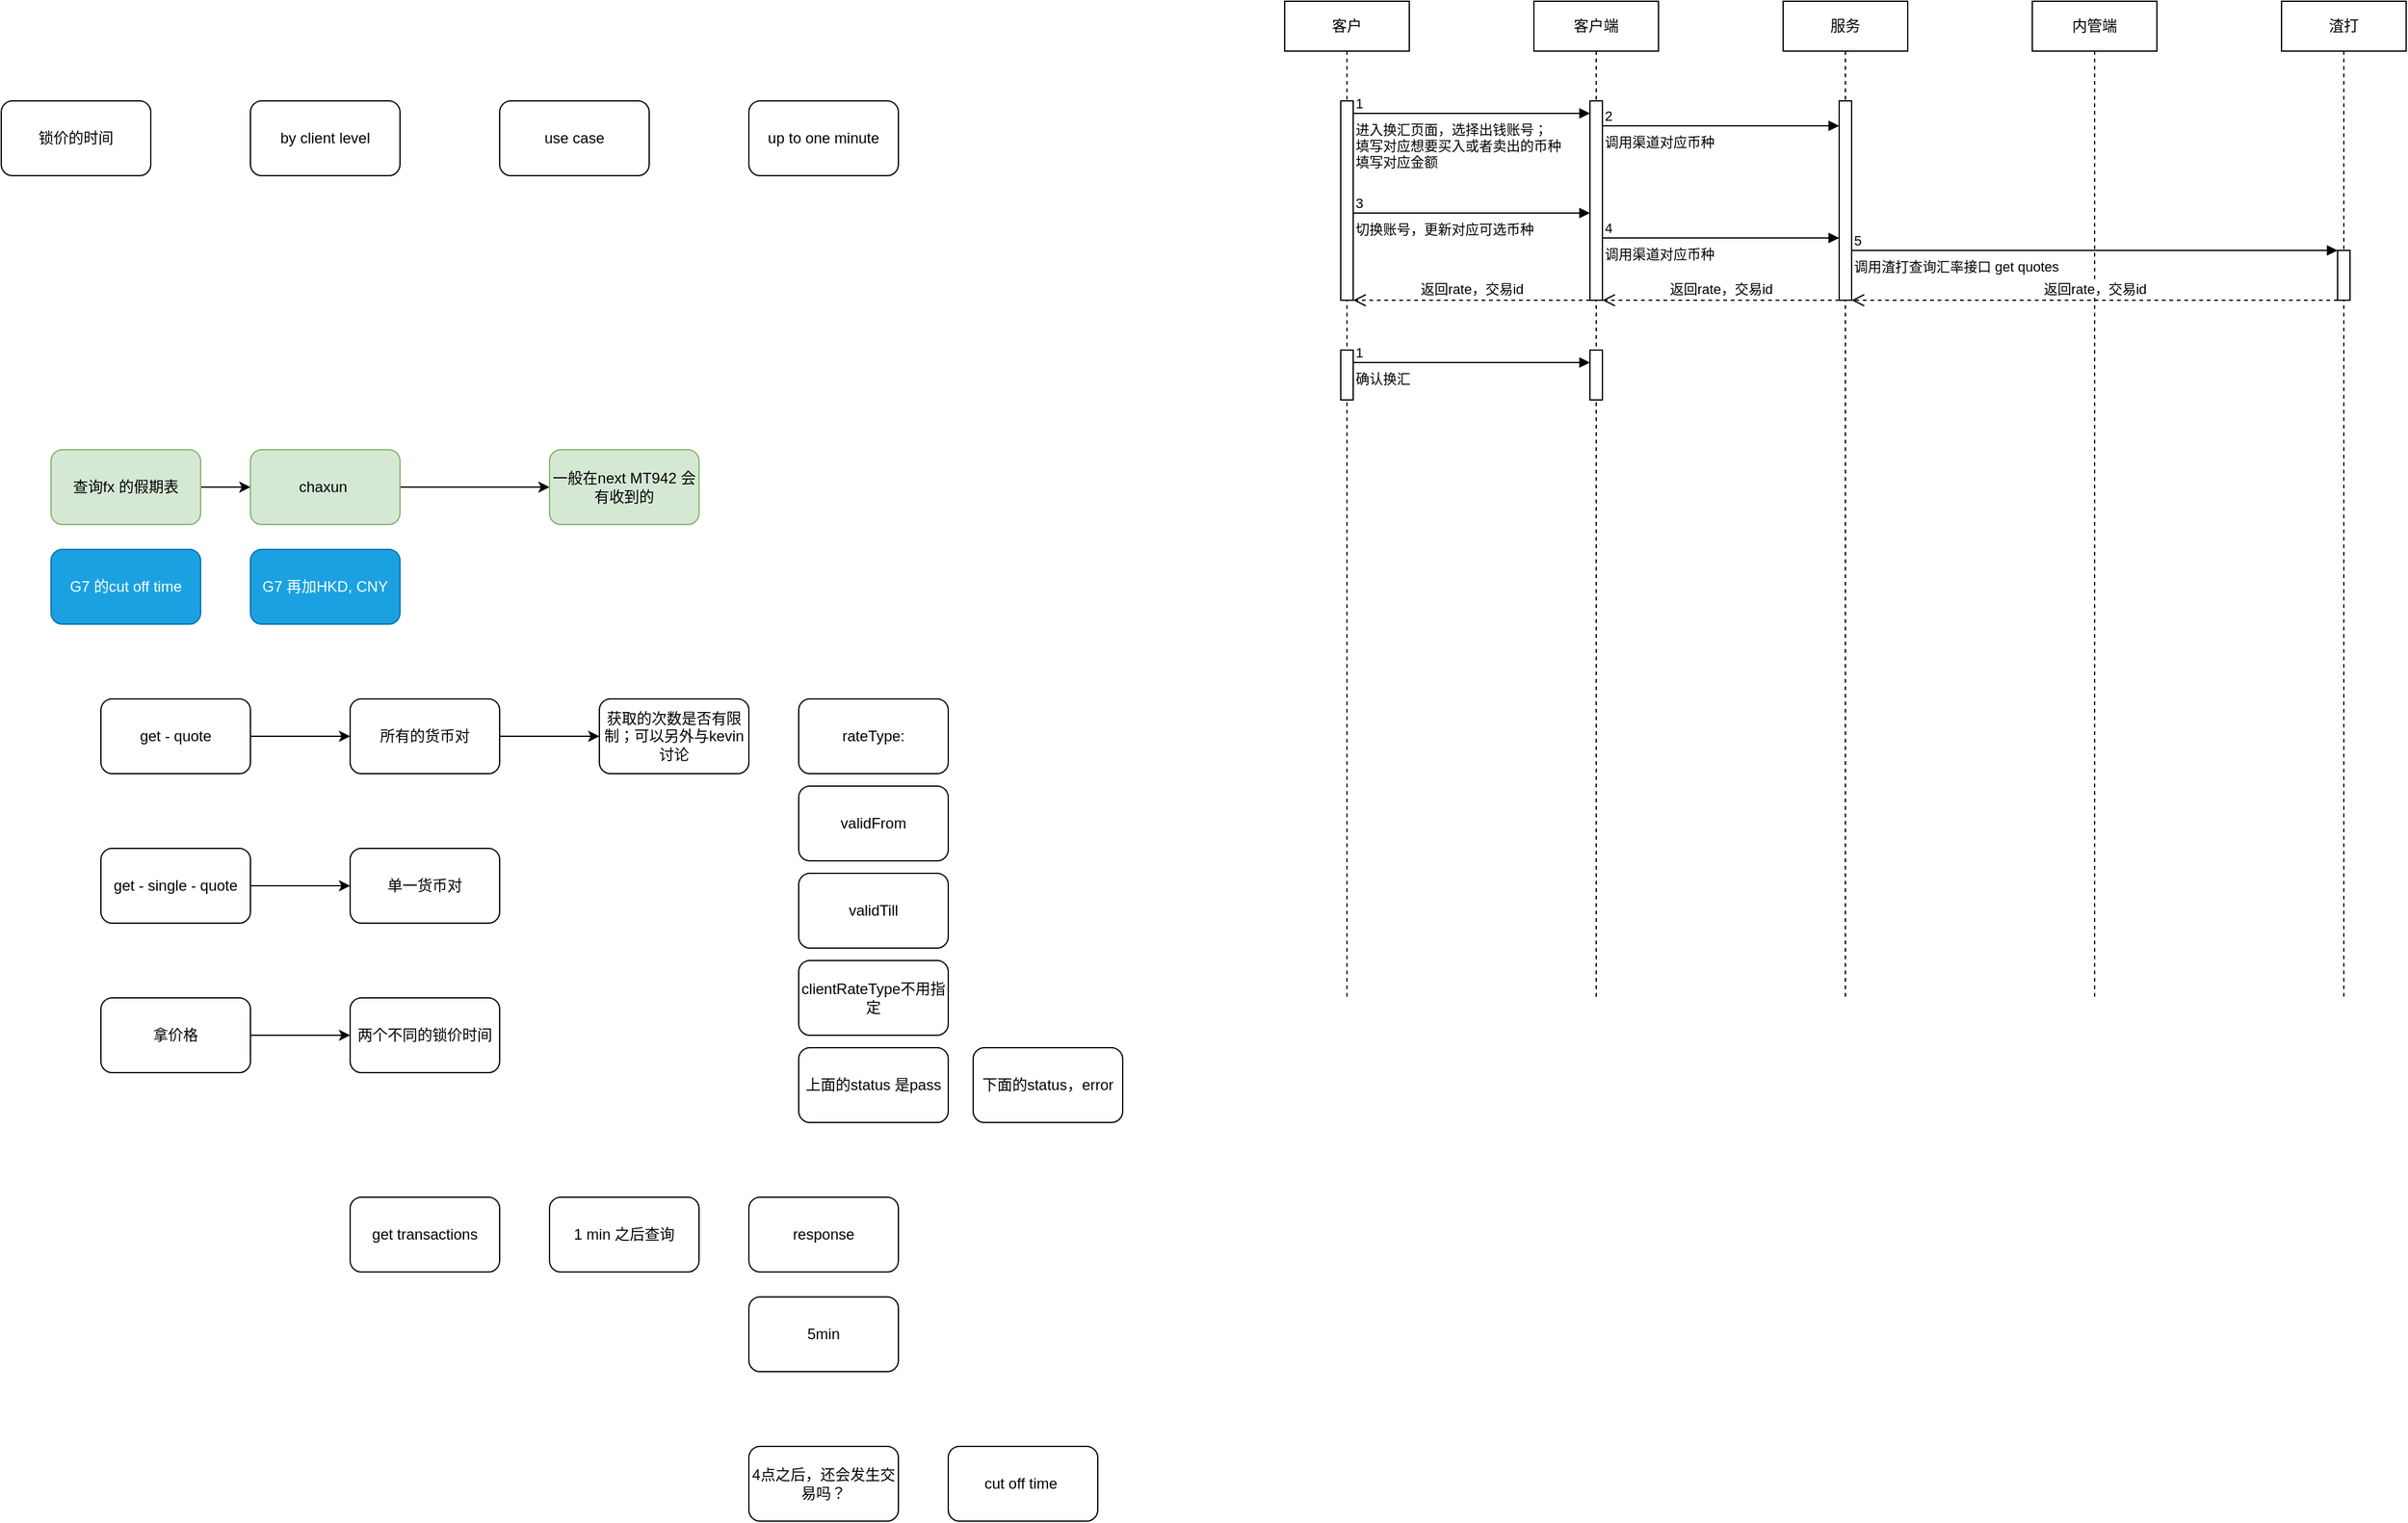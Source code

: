 <mxfile version="21.7.2" type="github">
  <diagram name="第 1 页" id="T3U8ABsXLm7v_3UPz6AF">
    <mxGraphModel dx="936" dy="466" grid="1" gridSize="10" guides="1" tooltips="1" connect="1" arrows="1" fold="1" page="1" pageScale="1" pageWidth="827" pageHeight="1169" math="0" shadow="0">
      <root>
        <mxCell id="0" />
        <mxCell id="1" parent="0" />
        <mxCell id="0ae08IHwfbM9A49X0Js1-1" value="锁价的时间" style="rounded=1;whiteSpace=wrap;html=1;" parent="1" vertex="1">
          <mxGeometry y="120" width="120" height="60" as="geometry" />
        </mxCell>
        <mxCell id="0ae08IHwfbM9A49X0Js1-2" value="by client level" style="rounded=1;whiteSpace=wrap;html=1;" parent="1" vertex="1">
          <mxGeometry x="200" y="120" width="120" height="60" as="geometry" />
        </mxCell>
        <mxCell id="0ae08IHwfbM9A49X0Js1-3" value="use case" style="rounded=1;whiteSpace=wrap;html=1;" parent="1" vertex="1">
          <mxGeometry x="400" y="120" width="120" height="60" as="geometry" />
        </mxCell>
        <mxCell id="0ae08IHwfbM9A49X0Js1-4" value="up to one minute" style="rounded=1;whiteSpace=wrap;html=1;" parent="1" vertex="1">
          <mxGeometry x="600" y="120" width="120" height="60" as="geometry" />
        </mxCell>
        <mxCell id="0ae08IHwfbM9A49X0Js1-38" value="" style="edgeStyle=orthogonalEdgeStyle;rounded=1;orthogonalLoop=1;jettySize=auto;html=1;" parent="1" source="0ae08IHwfbM9A49X0Js1-5" target="0ae08IHwfbM9A49X0Js1-37" edge="1">
          <mxGeometry relative="1" as="geometry" />
        </mxCell>
        <mxCell id="0ae08IHwfbM9A49X0Js1-5" value="查询fx 的假期表" style="rounded=1;whiteSpace=wrap;html=1;fillColor=#d5e8d4;strokeColor=#82b366;" parent="1" vertex="1">
          <mxGeometry x="40" y="400" width="120" height="60" as="geometry" />
        </mxCell>
        <mxCell id="0ae08IHwfbM9A49X0Js1-8" value="" style="edgeStyle=orthogonalEdgeStyle;rounded=1;orthogonalLoop=1;jettySize=auto;html=1;" parent="1" source="0ae08IHwfbM9A49X0Js1-6" target="0ae08IHwfbM9A49X0Js1-7" edge="1">
          <mxGeometry relative="1" as="geometry" />
        </mxCell>
        <mxCell id="0ae08IHwfbM9A49X0Js1-6" value="get - quote" style="rounded=1;whiteSpace=wrap;html=1;" parent="1" vertex="1">
          <mxGeometry x="80" y="600" width="120" height="60" as="geometry" />
        </mxCell>
        <mxCell id="0ae08IHwfbM9A49X0Js1-19" value="" style="edgeStyle=orthogonalEdgeStyle;rounded=1;orthogonalLoop=1;jettySize=auto;html=1;" parent="1" source="0ae08IHwfbM9A49X0Js1-7" target="0ae08IHwfbM9A49X0Js1-16" edge="1">
          <mxGeometry relative="1" as="geometry" />
        </mxCell>
        <mxCell id="0ae08IHwfbM9A49X0Js1-7" value="所有的货币对" style="rounded=1;whiteSpace=wrap;html=1;" parent="1" vertex="1">
          <mxGeometry x="280" y="600" width="120" height="60" as="geometry" />
        </mxCell>
        <mxCell id="0ae08IHwfbM9A49X0Js1-9" value="" style="edgeStyle=orthogonalEdgeStyle;rounded=1;orthogonalLoop=1;jettySize=auto;html=1;" parent="1" source="0ae08IHwfbM9A49X0Js1-10" target="0ae08IHwfbM9A49X0Js1-11" edge="1">
          <mxGeometry relative="1" as="geometry" />
        </mxCell>
        <mxCell id="0ae08IHwfbM9A49X0Js1-10" value="get - single - quote" style="rounded=1;whiteSpace=wrap;html=1;" parent="1" vertex="1">
          <mxGeometry x="80" y="720" width="120" height="60" as="geometry" />
        </mxCell>
        <mxCell id="0ae08IHwfbM9A49X0Js1-11" value="单一货币对" style="rounded=1;whiteSpace=wrap;html=1;" parent="1" vertex="1">
          <mxGeometry x="280" y="720" width="120" height="60" as="geometry" />
        </mxCell>
        <mxCell id="0ae08IHwfbM9A49X0Js1-12" value="" style="edgeStyle=orthogonalEdgeStyle;rounded=1;orthogonalLoop=1;jettySize=auto;html=1;" parent="1" source="0ae08IHwfbM9A49X0Js1-13" target="0ae08IHwfbM9A49X0Js1-14" edge="1">
          <mxGeometry relative="1" as="geometry" />
        </mxCell>
        <mxCell id="0ae08IHwfbM9A49X0Js1-13" value="拿价格" style="rounded=1;whiteSpace=wrap;html=1;" parent="1" vertex="1">
          <mxGeometry x="80" y="840" width="120" height="60" as="geometry" />
        </mxCell>
        <mxCell id="0ae08IHwfbM9A49X0Js1-14" value="两个不同的锁价时间" style="rounded=1;whiteSpace=wrap;html=1;" parent="1" vertex="1">
          <mxGeometry x="280" y="840" width="120" height="60" as="geometry" />
        </mxCell>
        <mxCell id="0ae08IHwfbM9A49X0Js1-16" value="获取的次数是否有限制；可以另外与kevin 讨论" style="rounded=1;whiteSpace=wrap;html=1;" parent="1" vertex="1">
          <mxGeometry x="480" y="600" width="120" height="60" as="geometry" />
        </mxCell>
        <mxCell id="0ae08IHwfbM9A49X0Js1-20" value="rateType:" style="rounded=1;whiteSpace=wrap;html=1;" parent="1" vertex="1">
          <mxGeometry x="640" y="600" width="120" height="60" as="geometry" />
        </mxCell>
        <mxCell id="0ae08IHwfbM9A49X0Js1-21" value="validFrom" style="rounded=1;whiteSpace=wrap;html=1;" parent="1" vertex="1">
          <mxGeometry x="640" y="670" width="120" height="60" as="geometry" />
        </mxCell>
        <mxCell id="0ae08IHwfbM9A49X0Js1-22" value="validTill" style="rounded=1;whiteSpace=wrap;html=1;" parent="1" vertex="1">
          <mxGeometry x="640" y="740" width="120" height="60" as="geometry" />
        </mxCell>
        <mxCell id="0ae08IHwfbM9A49X0Js1-23" value="上面的status 是pass" style="rounded=1;whiteSpace=wrap;html=1;" parent="1" vertex="1">
          <mxGeometry x="640" y="880" width="120" height="60" as="geometry" />
        </mxCell>
        <mxCell id="0ae08IHwfbM9A49X0Js1-24" value="clientRateType不用指定" style="rounded=1;whiteSpace=wrap;html=1;" parent="1" vertex="1">
          <mxGeometry x="640" y="810" width="120" height="60" as="geometry" />
        </mxCell>
        <mxCell id="0ae08IHwfbM9A49X0Js1-25" value="下面的status，error" style="rounded=1;whiteSpace=wrap;html=1;" parent="1" vertex="1">
          <mxGeometry x="780" y="880" width="120" height="60" as="geometry" />
        </mxCell>
        <mxCell id="0ae08IHwfbM9A49X0Js1-29" value="get transactions" style="rounded=1;whiteSpace=wrap;html=1;" parent="1" vertex="1">
          <mxGeometry x="280" y="1000" width="120" height="60" as="geometry" />
        </mxCell>
        <mxCell id="0ae08IHwfbM9A49X0Js1-30" value="1 min 之后查询" style="rounded=1;whiteSpace=wrap;html=1;" parent="1" vertex="1">
          <mxGeometry x="440" y="1000" width="120" height="60" as="geometry" />
        </mxCell>
        <mxCell id="0ae08IHwfbM9A49X0Js1-31" value="response" style="rounded=1;whiteSpace=wrap;html=1;" parent="1" vertex="1">
          <mxGeometry x="600" y="1000" width="120" height="60" as="geometry" />
        </mxCell>
        <mxCell id="0ae08IHwfbM9A49X0Js1-32" value="5min" style="rounded=1;whiteSpace=wrap;html=1;" parent="1" vertex="1">
          <mxGeometry x="600" y="1080" width="120" height="60" as="geometry" />
        </mxCell>
        <mxCell id="0ae08IHwfbM9A49X0Js1-33" value="4点之后，还会发生交易吗？" style="rounded=1;whiteSpace=wrap;html=1;" parent="1" vertex="1">
          <mxGeometry x="600" y="1200" width="120" height="60" as="geometry" />
        </mxCell>
        <mxCell id="0ae08IHwfbM9A49X0Js1-34" value="cut off time&amp;nbsp;" style="rounded=1;whiteSpace=wrap;html=1;" parent="1" vertex="1">
          <mxGeometry x="760" y="1200" width="120" height="60" as="geometry" />
        </mxCell>
        <mxCell id="0ae08IHwfbM9A49X0Js1-35" value="G7 的cut off time" style="rounded=1;whiteSpace=wrap;html=1;fillColor=#1ba1e2;fontColor=#ffffff;strokeColor=#006EAF;" parent="1" vertex="1">
          <mxGeometry x="40" y="480" width="120" height="60" as="geometry" />
        </mxCell>
        <mxCell id="0ae08IHwfbM9A49X0Js1-36" value="G7 再加HKD, CNY" style="rounded=1;whiteSpace=wrap;html=1;fillColor=#1ba1e2;fontColor=#ffffff;strokeColor=#006EAF;" parent="1" vertex="1">
          <mxGeometry x="200" y="480" width="120" height="60" as="geometry" />
        </mxCell>
        <mxCell id="0ae08IHwfbM9A49X0Js1-42" value="" style="edgeStyle=orthogonalEdgeStyle;rounded=1;orthogonalLoop=1;jettySize=auto;html=1;" parent="1" source="0ae08IHwfbM9A49X0Js1-37" target="0ae08IHwfbM9A49X0Js1-41" edge="1">
          <mxGeometry relative="1" as="geometry" />
        </mxCell>
        <mxCell id="0ae08IHwfbM9A49X0Js1-37" value="chaxun&amp;nbsp;" style="whiteSpace=wrap;html=1;fillColor=#d5e8d4;strokeColor=#82b366;rounded=1;" parent="1" vertex="1">
          <mxGeometry x="200" y="400" width="120" height="60" as="geometry" />
        </mxCell>
        <mxCell id="0ae08IHwfbM9A49X0Js1-41" value="一般在next MT942 会有收到的" style="whiteSpace=wrap;html=1;fillColor=#d5e8d4;strokeColor=#82b366;rounded=1;" parent="1" vertex="1">
          <mxGeometry x="440" y="400" width="120" height="60" as="geometry" />
        </mxCell>
        <mxCell id="fFfVZfeuyMsTTlber2Bf-1" value="客户" style="shape=umlLifeline;perimeter=lifelinePerimeter;whiteSpace=wrap;html=1;container=1;dropTarget=0;collapsible=0;recursiveResize=0;outlineConnect=0;portConstraint=eastwest;newEdgeStyle={&quot;curved&quot;:0,&quot;rounded&quot;:0};" parent="1" vertex="1">
          <mxGeometry x="1030" y="40" width="100" height="800" as="geometry" />
        </mxCell>
        <mxCell id="fFfVZfeuyMsTTlber2Bf-7" value="" style="html=1;points=[[0,0,0,0,5],[0,1,0,0,-5],[1,0,0,0,5],[1,1,0,0,-5]];perimeter=orthogonalPerimeter;outlineConnect=0;targetShapes=umlLifeline;portConstraint=eastwest;newEdgeStyle={&quot;curved&quot;:0,&quot;rounded&quot;:0};" parent="fFfVZfeuyMsTTlber2Bf-1" vertex="1">
          <mxGeometry x="45" y="80" width="10" height="160" as="geometry" />
        </mxCell>
        <mxCell id="ErMAgn8fc8IvnbVAQgHE-12" value="" style="html=1;points=[[0,0,0,0,5],[0,1,0,0,-5],[1,0,0,0,5],[1,1,0,0,-5]];perimeter=orthogonalPerimeter;outlineConnect=0;targetShapes=umlLifeline;portConstraint=eastwest;newEdgeStyle={&quot;curved&quot;:0,&quot;rounded&quot;:0};" vertex="1" parent="fFfVZfeuyMsTTlber2Bf-1">
          <mxGeometry x="45" y="280" width="10" height="40" as="geometry" />
        </mxCell>
        <mxCell id="fFfVZfeuyMsTTlber2Bf-2" value="客户端" style="shape=umlLifeline;perimeter=lifelinePerimeter;whiteSpace=wrap;html=1;container=1;dropTarget=0;collapsible=0;recursiveResize=0;outlineConnect=0;portConstraint=eastwest;newEdgeStyle={&quot;curved&quot;:0,&quot;rounded&quot;:0};" parent="1" vertex="1">
          <mxGeometry x="1230" y="40" width="100" height="800" as="geometry" />
        </mxCell>
        <mxCell id="fFfVZfeuyMsTTlber2Bf-6" value="" style="html=1;points=[[0,0,0,0,5],[0,1,0,0,-5],[1,0,0,0,5],[1,1,0,0,-5]];perimeter=orthogonalPerimeter;outlineConnect=0;targetShapes=umlLifeline;portConstraint=eastwest;newEdgeStyle={&quot;curved&quot;:0,&quot;rounded&quot;:0};" parent="fFfVZfeuyMsTTlber2Bf-2" vertex="1">
          <mxGeometry x="45" y="80" width="10" height="160" as="geometry" />
        </mxCell>
        <mxCell id="ErMAgn8fc8IvnbVAQgHE-11" value="" style="html=1;points=[[0,0,0,0,5],[0,1,0,0,-5],[1,0,0,0,5],[1,1,0,0,-5]];perimeter=orthogonalPerimeter;outlineConnect=0;targetShapes=umlLifeline;portConstraint=eastwest;newEdgeStyle={&quot;curved&quot;:0,&quot;rounded&quot;:0};" vertex="1" parent="fFfVZfeuyMsTTlber2Bf-2">
          <mxGeometry x="45" y="280" width="10" height="40" as="geometry" />
        </mxCell>
        <mxCell id="fFfVZfeuyMsTTlber2Bf-3" value="服务" style="shape=umlLifeline;perimeter=lifelinePerimeter;whiteSpace=wrap;html=1;container=1;dropTarget=0;collapsible=0;recursiveResize=0;outlineConnect=0;portConstraint=eastwest;newEdgeStyle={&quot;curved&quot;:0,&quot;rounded&quot;:0};" parent="1" vertex="1">
          <mxGeometry x="1430" y="40" width="100" height="800" as="geometry" />
        </mxCell>
        <mxCell id="fFfVZfeuyMsTTlber2Bf-12" value="" style="html=1;points=[[0,0,0,0,5],[0,1,0,0,-5],[1,0,0,0,5],[1,1,0,0,-5]];perimeter=orthogonalPerimeter;outlineConnect=0;targetShapes=umlLifeline;portConstraint=eastwest;newEdgeStyle={&quot;curved&quot;:0,&quot;rounded&quot;:0};" parent="fFfVZfeuyMsTTlber2Bf-3" vertex="1">
          <mxGeometry x="45" y="80" width="10" height="160" as="geometry" />
        </mxCell>
        <mxCell id="fFfVZfeuyMsTTlber2Bf-4" value="内管端" style="shape=umlLifeline;perimeter=lifelinePerimeter;whiteSpace=wrap;html=1;container=1;dropTarget=0;collapsible=0;recursiveResize=0;outlineConnect=0;portConstraint=eastwest;newEdgeStyle={&quot;curved&quot;:0,&quot;rounded&quot;:0};" parent="1" vertex="1">
          <mxGeometry x="1630" y="40" width="100" height="800" as="geometry" />
        </mxCell>
        <mxCell id="fFfVZfeuyMsTTlber2Bf-5" value="渣打" style="shape=umlLifeline;perimeter=lifelinePerimeter;whiteSpace=wrap;html=1;container=1;dropTarget=0;collapsible=0;recursiveResize=0;outlineConnect=0;portConstraint=eastwest;newEdgeStyle={&quot;curved&quot;:0,&quot;rounded&quot;:0};" parent="1" vertex="1">
          <mxGeometry x="1830" y="40" width="100" height="800" as="geometry" />
        </mxCell>
        <mxCell id="ErMAgn8fc8IvnbVAQgHE-3" value="" style="html=1;points=[[0,0,0,0,5],[0,1,0,0,-5],[1,0,0,0,5],[1,1,0,0,-5]];perimeter=orthogonalPerimeter;outlineConnect=0;targetShapes=umlLifeline;portConstraint=eastwest;newEdgeStyle={&quot;curved&quot;:0,&quot;rounded&quot;:0};" vertex="1" parent="fFfVZfeuyMsTTlber2Bf-5">
          <mxGeometry x="45" y="200" width="10" height="40" as="geometry" />
        </mxCell>
        <mxCell id="fFfVZfeuyMsTTlber2Bf-8" value="进入换汇页面，选择出钱账号；&lt;br&gt;填写对应想要买入或者卖出的币种&lt;br&gt;填写对应金额" style="endArrow=block;endFill=1;html=1;edgeStyle=orthogonalEdgeStyle;align=left;verticalAlign=top;rounded=0;" parent="1" edge="1">
          <mxGeometry x="-1" relative="1" as="geometry">
            <mxPoint x="1085" y="130" as="sourcePoint" />
            <mxPoint x="1275" y="130" as="targetPoint" />
            <Array as="points" />
          </mxGeometry>
        </mxCell>
        <mxCell id="fFfVZfeuyMsTTlber2Bf-9" value="1" style="edgeLabel;resizable=0;html=1;align=left;verticalAlign=bottom;" parent="fFfVZfeuyMsTTlber2Bf-8" connectable="0" vertex="1">
          <mxGeometry x="-1" relative="1" as="geometry" />
        </mxCell>
        <mxCell id="fFfVZfeuyMsTTlber2Bf-13" value="切换账号，更新对应可选币种" style="endArrow=block;endFill=1;html=1;edgeStyle=orthogonalEdgeStyle;align=left;verticalAlign=top;rounded=0;" parent="1" edge="1">
          <mxGeometry x="-1" relative="1" as="geometry">
            <mxPoint x="1085" y="210" as="sourcePoint" />
            <mxPoint x="1275" y="210" as="targetPoint" />
            <Array as="points" />
            <mxPoint as="offset" />
          </mxGeometry>
        </mxCell>
        <mxCell id="fFfVZfeuyMsTTlber2Bf-14" value="3" style="edgeLabel;resizable=0;html=1;align=left;verticalAlign=bottom;" parent="fFfVZfeuyMsTTlber2Bf-13" connectable="0" vertex="1">
          <mxGeometry x="-1" relative="1" as="geometry" />
        </mxCell>
        <mxCell id="fFfVZfeuyMsTTlber2Bf-15" value="调用渠道对应币种" style="endArrow=block;endFill=1;html=1;edgeStyle=orthogonalEdgeStyle;align=left;verticalAlign=top;rounded=0;" parent="1" edge="1">
          <mxGeometry x="-1" relative="1" as="geometry">
            <mxPoint x="1285" y="140" as="sourcePoint" />
            <mxPoint x="1475" y="140" as="targetPoint" />
            <Array as="points" />
          </mxGeometry>
        </mxCell>
        <mxCell id="fFfVZfeuyMsTTlber2Bf-16" value="2" style="edgeLabel;resizable=0;html=1;align=left;verticalAlign=bottom;" parent="fFfVZfeuyMsTTlber2Bf-15" connectable="0" vertex="1">
          <mxGeometry x="-1" relative="1" as="geometry" />
        </mxCell>
        <mxCell id="ErMAgn8fc8IvnbVAQgHE-1" value="调用渠道对应币种" style="endArrow=block;endFill=1;html=1;edgeStyle=orthogonalEdgeStyle;align=left;verticalAlign=top;rounded=0;" edge="1" parent="1">
          <mxGeometry x="-1" relative="1" as="geometry">
            <mxPoint x="1285" y="230" as="sourcePoint" />
            <mxPoint x="1475" y="230" as="targetPoint" />
            <Array as="points" />
            <mxPoint as="offset" />
          </mxGeometry>
        </mxCell>
        <mxCell id="ErMAgn8fc8IvnbVAQgHE-2" value="4" style="edgeLabel;resizable=0;html=1;align=left;verticalAlign=bottom;" connectable="0" vertex="1" parent="ErMAgn8fc8IvnbVAQgHE-1">
          <mxGeometry x="-1" relative="1" as="geometry" />
        </mxCell>
        <mxCell id="ErMAgn8fc8IvnbVAQgHE-4" value="调用渣打查询汇率接口 get quotes" style="endArrow=block;endFill=1;html=1;edgeStyle=orthogonalEdgeStyle;align=left;verticalAlign=top;rounded=0;" edge="1" parent="1" target="ErMAgn8fc8IvnbVAQgHE-3">
          <mxGeometry x="-1" relative="1" as="geometry">
            <mxPoint x="1485" y="240" as="sourcePoint" />
            <mxPoint x="1870.0" y="240" as="targetPoint" />
            <Array as="points">
              <mxPoint x="1780" y="240" />
              <mxPoint x="1780" y="240" />
            </Array>
            <mxPoint as="offset" />
          </mxGeometry>
        </mxCell>
        <mxCell id="ErMAgn8fc8IvnbVAQgHE-5" value="5" style="edgeLabel;resizable=0;html=1;align=left;verticalAlign=bottom;" connectable="0" vertex="1" parent="ErMAgn8fc8IvnbVAQgHE-4">
          <mxGeometry x="-1" relative="1" as="geometry" />
        </mxCell>
        <mxCell id="ErMAgn8fc8IvnbVAQgHE-6" value="返回rate，交易id" style="html=1;verticalAlign=bottom;endArrow=open;dashed=1;endSize=8;curved=0;rounded=0;" edge="1" parent="1">
          <mxGeometry relative="1" as="geometry">
            <mxPoint x="1875" y="280" as="sourcePoint" />
            <mxPoint x="1485" y="280" as="targetPoint" />
          </mxGeometry>
        </mxCell>
        <mxCell id="ErMAgn8fc8IvnbVAQgHE-8" value="返回rate，交易id" style="html=1;verticalAlign=bottom;endArrow=open;dashed=1;endSize=8;curved=0;rounded=0;" edge="1" parent="1" source="fFfVZfeuyMsTTlber2Bf-12">
          <mxGeometry relative="1" as="geometry">
            <mxPoint x="1470" y="280" as="sourcePoint" />
            <mxPoint x="1285" y="280" as="targetPoint" />
          </mxGeometry>
        </mxCell>
        <mxCell id="ErMAgn8fc8IvnbVAQgHE-9" value="返回rate，交易id" style="html=1;verticalAlign=bottom;endArrow=open;dashed=1;endSize=8;curved=0;rounded=0;" edge="1" parent="1">
          <mxGeometry relative="1" as="geometry">
            <mxPoint x="1275" y="280" as="sourcePoint" />
            <mxPoint x="1085" y="280" as="targetPoint" />
          </mxGeometry>
        </mxCell>
        <mxCell id="ErMAgn8fc8IvnbVAQgHE-10" value="" style="html=1;points=[[0,0,0,0,5],[0,1,0,0,-5],[1,0,0,0,5],[1,1,0,0,-5]];perimeter=orthogonalPerimeter;outlineConnect=0;targetShapes=umlLifeline;portConstraint=eastwest;newEdgeStyle={&quot;curved&quot;:0,&quot;rounded&quot;:0};" vertex="1" parent="1">
          <mxGeometry x="1875" y="240" width="10" height="40" as="geometry" />
        </mxCell>
        <mxCell id="ErMAgn8fc8IvnbVAQgHE-13" value="确认换汇" style="endArrow=block;endFill=1;html=1;edgeStyle=orthogonalEdgeStyle;align=left;verticalAlign=top;rounded=0;" edge="1" parent="1">
          <mxGeometry x="-1" relative="1" as="geometry">
            <mxPoint x="1085" y="330" as="sourcePoint" />
            <mxPoint x="1275" y="330" as="targetPoint" />
            <Array as="points" />
            <mxPoint as="offset" />
          </mxGeometry>
        </mxCell>
        <mxCell id="ErMAgn8fc8IvnbVAQgHE-14" value="1" style="edgeLabel;resizable=0;html=1;align=left;verticalAlign=bottom;" connectable="0" vertex="1" parent="ErMAgn8fc8IvnbVAQgHE-13">
          <mxGeometry x="-1" relative="1" as="geometry" />
        </mxCell>
      </root>
    </mxGraphModel>
  </diagram>
</mxfile>
